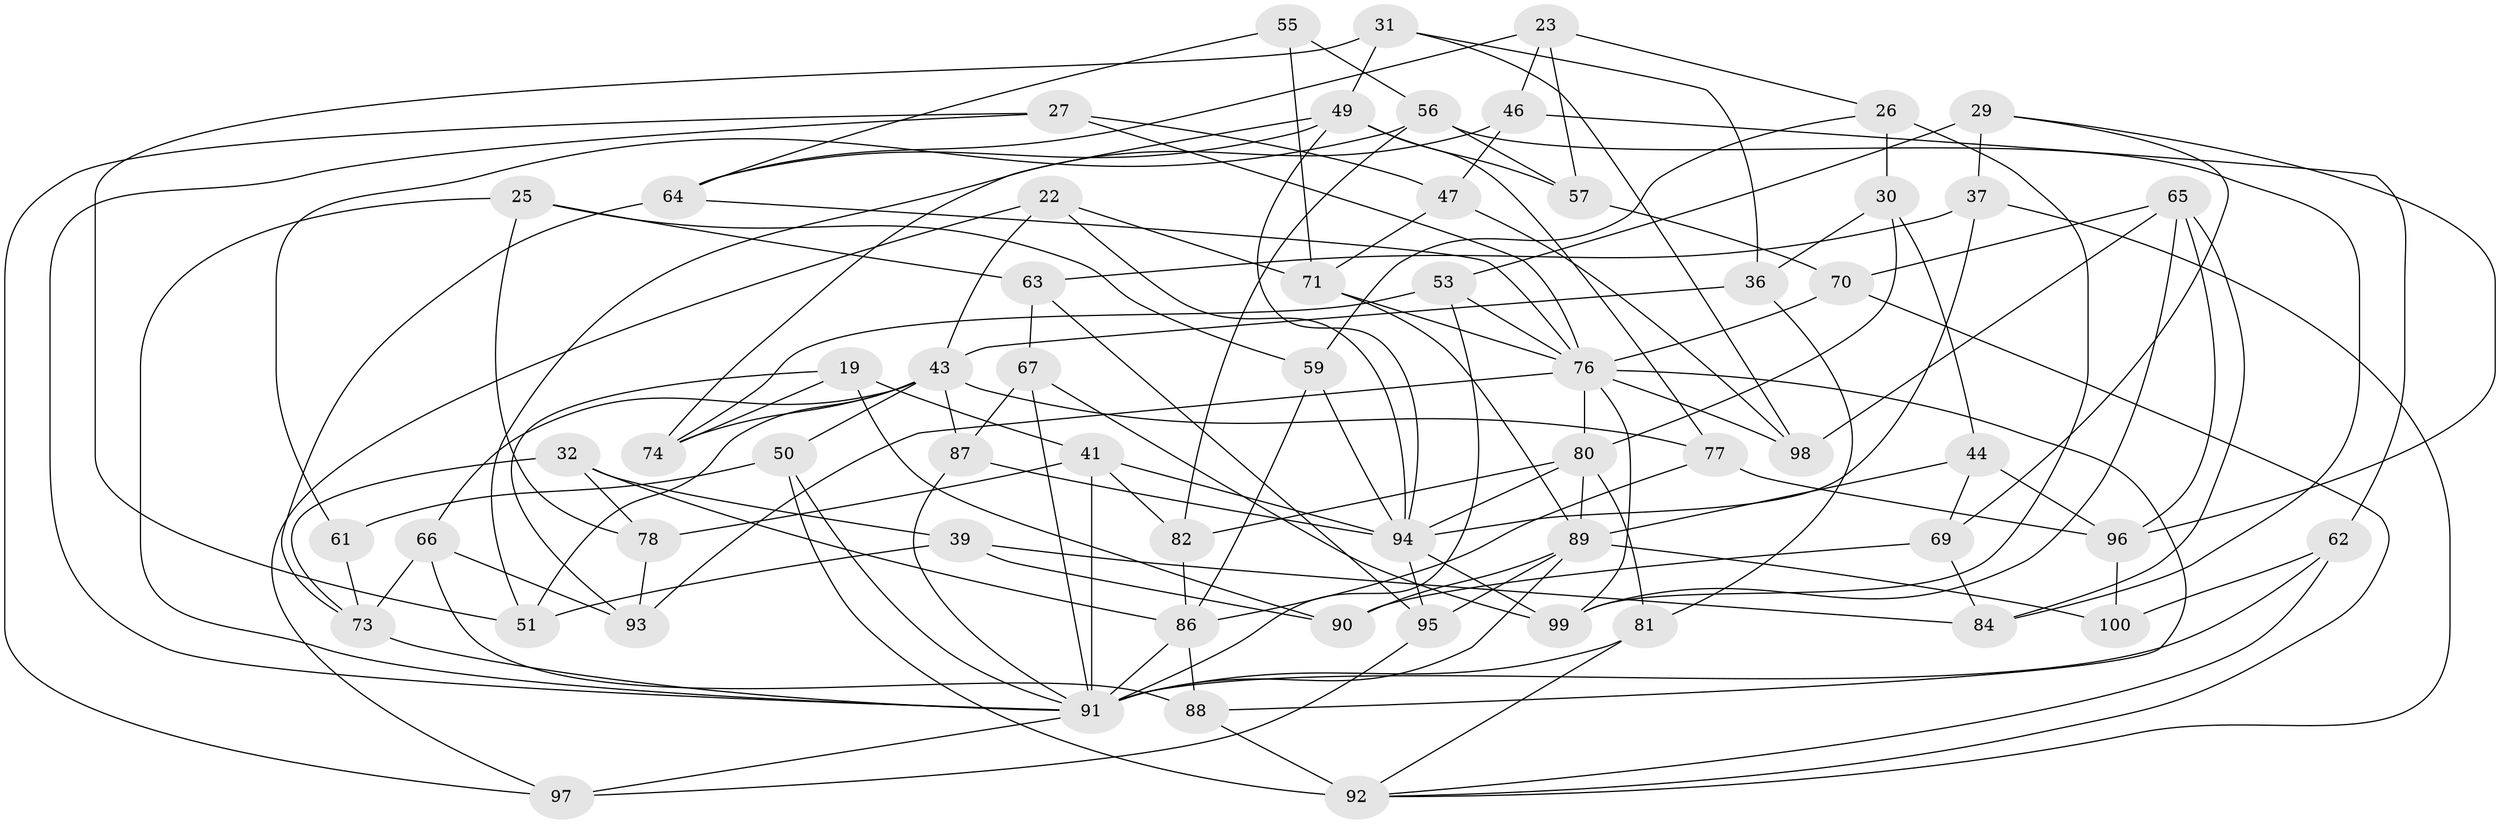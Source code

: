 // original degree distribution, {4: 1.0}
// Generated by graph-tools (version 1.1) at 2025/02/03/04/25 22:02:04]
// undirected, 60 vertices, 140 edges
graph export_dot {
graph [start="1"]
  node [color=gray90,style=filled];
  19 [super="+13"];
  22;
  23;
  25;
  26;
  27;
  29;
  30;
  31;
  32;
  36;
  37;
  39;
  41 [super="+28"];
  43 [super="+14+15"];
  44;
  46;
  47;
  49 [super="+16+38"];
  50 [super="+1"];
  51;
  53;
  55;
  56 [super="+10"];
  57;
  59;
  61;
  62;
  63;
  64 [super="+58"];
  65 [super="+3"];
  66 [super="+45"];
  67;
  69;
  70;
  71 [super="+48"];
  73 [super="+40"];
  74 [super="+6"];
  76 [super="+68+54"];
  77;
  78;
  80 [super="+4+18"];
  81;
  82;
  84;
  86 [super="+33"];
  87;
  88 [super="+5+7"];
  89 [super="+17+20"];
  90;
  91 [super="+72"];
  92 [super="+83"];
  93;
  94 [super="+85+75"];
  95;
  96 [super="+60"];
  97;
  98;
  99 [super="+2+42"];
  100;
  19 -- 74 [weight=2];
  19 -- 41 [weight=2];
  19 -- 90;
  19 -- 93;
  22 -- 97;
  22 -- 43;
  22 -- 94;
  22 -- 71;
  23 -- 46;
  23 -- 26;
  23 -- 57;
  23 -- 64;
  25 -- 63;
  25 -- 78;
  25 -- 59;
  25 -- 91;
  26 -- 30;
  26 -- 59;
  26 -- 99;
  27 -- 97;
  27 -- 47;
  27 -- 76;
  27 -- 91;
  29 -- 53;
  29 -- 96;
  29 -- 69;
  29 -- 37;
  30 -- 44;
  30 -- 36;
  30 -- 80;
  31 -- 36;
  31 -- 51;
  31 -- 98;
  31 -- 49;
  32 -- 78;
  32 -- 39;
  32 -- 73;
  32 -- 86;
  36 -- 81;
  36 -- 43;
  37 -- 92;
  37 -- 63;
  37 -- 94;
  39 -- 90;
  39 -- 51;
  39 -- 84;
  41 -- 78;
  41 -- 82;
  41 -- 94;
  41 -- 91;
  43 -- 74;
  43 -- 87;
  43 -- 66;
  43 -- 51;
  43 -- 50;
  43 -- 77;
  44 -- 69;
  44 -- 96;
  44 -- 89;
  46 -- 47;
  46 -- 62;
  46 -- 51;
  47 -- 98;
  47 -- 71;
  49 -- 64 [weight=2];
  49 -- 74 [weight=2];
  49 -- 57;
  49 -- 77;
  49 -- 94;
  50 -- 61 [weight=2];
  50 -- 92 [weight=2];
  50 -- 91;
  53 -- 74;
  53 -- 76;
  53 -- 91;
  55 -- 71;
  55 -- 64;
  55 -- 56 [weight=2];
  56 -- 84;
  56 -- 57;
  56 -- 82;
  56 -- 61;
  57 -- 70;
  59 -- 94;
  59 -- 86;
  61 -- 73;
  62 -- 100;
  62 -- 92;
  62 -- 91;
  63 -- 95;
  63 -- 67;
  64 -- 76;
  64 -- 73;
  65 -- 84;
  65 -- 98;
  65 -- 96;
  65 -- 99 [weight=2];
  65 -- 70;
  66 -- 73 [weight=2];
  66 -- 88 [weight=2];
  66 -- 93;
  67 -- 99;
  67 -- 87;
  67 -- 91;
  69 -- 90;
  69 -- 84;
  70 -- 92;
  70 -- 76;
  71 -- 76;
  71 -- 89 [weight=2];
  73 -- 91;
  76 -- 80 [weight=2];
  76 -- 88 [weight=2];
  76 -- 99;
  76 -- 93;
  76 -- 98;
  77 -- 96;
  77 -- 86;
  78 -- 93;
  80 -- 82;
  80 -- 81;
  80 -- 89;
  80 -- 94 [weight=2];
  81 -- 92;
  81 -- 91;
  82 -- 86;
  86 -- 88 [weight=2];
  86 -- 91 [weight=2];
  87 -- 94;
  87 -- 91;
  88 -- 92 [weight=2];
  89 -- 90;
  89 -- 100;
  89 -- 95;
  89 -- 91;
  91 -- 97;
  94 -- 99 [weight=3];
  94 -- 95;
  95 -- 97;
  96 -- 100 [weight=2];
}

